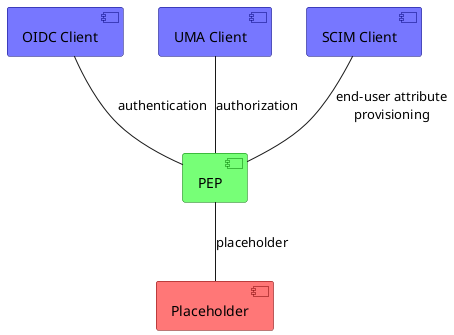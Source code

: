 @startuml "PEP Context"

hide stereotype

/'------------------------------------------------------------------------------
  Components
------------------------------------------------------------------------------'/
[PEP] as PEP <<pep>>
["OIDC Client"] as "OIDC Client" <<provider>>
["UMA Client"] as "UMA Client" <<provider>>
["SCIM Client"] as "SCIM Client" <<provider>>
[Placeholder] as Placeholder <<consumer>>

/'------------------------------------------------------------------------------
  Top row
------------------------------------------------------------------------------'/
["OIDC Client"] -- [PEP]: authentication
["UMA Client"] -- [PEP]: authorization
["SCIM Client"] -- [PEP]: end-user attribute\nprovisioning

/'------------------------------------------------------------------------------
  Bottom row
------------------------------------------------------------------------------'/
[PEP] -- [Placeholder]: placeholder

skinparam component<<pep>> {
    BackgroundColor #77ff77
    BorderColor #007700
}

skinparam component<<consumer>> {
    BackgroundColor #ff7777
    BorderColor #770000
}

skinparam component<<provider>> {
    BackgroundColor #7777ff
    BorderColor #000077
}

@enduml
